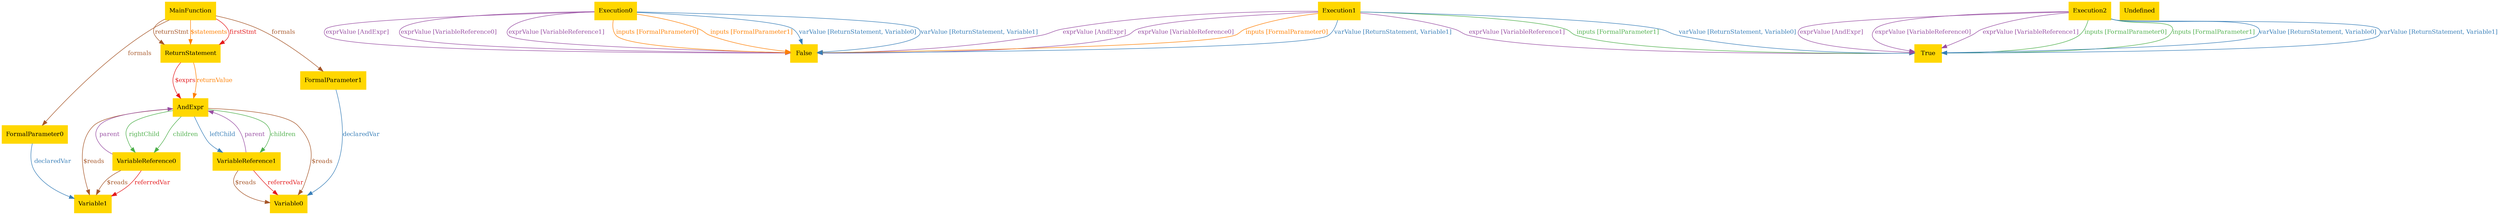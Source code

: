 digraph "graph" {
graph [fontsize=12]
node [fontsize=12]
edge [fontsize=12]
rankdir=TB;
"N13" -> "N12" [uuid = "<ReturnStatement, AndExpr>", color = "#e41a1c", fontcolor = "#e41a1c", style = "solid", label = "$exprs", dir = "forward", weight = "1"]
"N12" -> "N8" [uuid = "<AndExpr, Variable0>", color = "#a65628", fontcolor = "#a65628", style = "solid", label = "$reads", dir = "forward", weight = "1"]
"N12" -> "N6" [uuid = "<AndExpr, Variable1>", color = "#a65628", fontcolor = "#a65628", style = "solid", label = "$reads", dir = "forward", weight = "1"]
"N11" -> "N6" [uuid = "<VariableReference0, Variable1>", color = "#a65628", fontcolor = "#a65628", style = "solid", label = "$reads", dir = "forward", weight = "1"]
"N10" -> "N8" [uuid = "<VariableReference1, Variable0>", color = "#a65628", fontcolor = "#a65628", style = "solid", label = "$reads", dir = "forward", weight = "1"]
"N14" -> "N13" [uuid = "<MainFunction, ReturnStatement>", color = "#ff7f00", fontcolor = "#ff7f00", style = "solid", label = "$statements", dir = "forward", weight = "1"]
"N12" -> "N11" [uuid = "<AndExpr, VariableReference0>", color = "#4daf4a", fontcolor = "#4daf4a", style = "solid", label = "children", dir = "forward", weight = "1"]
"N12" -> "N10" [uuid = "<AndExpr, VariableReference1>", color = "#4daf4a", fontcolor = "#4daf4a", style = "solid", label = "children", dir = "forward", weight = "1"]
"N7" -> "N6" [uuid = "<FormalParameter0, Variable1>", color = "#377eb8", fontcolor = "#377eb8", style = "solid", label = "declaredVar", dir = "forward", weight = "1"]
"N9" -> "N8" [uuid = "<FormalParameter1, Variable0>", color = "#377eb8", fontcolor = "#377eb8", style = "solid", label = "declaredVar", dir = "forward", weight = "1"]
"N5" -> "N3" [uuid = "<Execution0, AndExpr, False>", color = "#984ea3", fontcolor = "#984ea3", style = "solid", label = "exprValue [AndExpr]", dir = "forward", weight = "1"]
"N5" -> "N3" [uuid = "<Execution0, VariableReference0, False>", color = "#984ea3", fontcolor = "#984ea3", style = "solid", label = "exprValue [VariableReference0]", dir = "forward", weight = "1"]
"N5" -> "N3" [uuid = "<Execution0, VariableReference1, False>", color = "#984ea3", fontcolor = "#984ea3", style = "solid", label = "exprValue [VariableReference1]", dir = "forward", weight = "1"]
"N4" -> "N3" [uuid = "<Execution1, AndExpr, False>", color = "#984ea3", fontcolor = "#984ea3", style = "solid", label = "exprValue [AndExpr]", dir = "forward", weight = "1"]
"N4" -> "N3" [uuid = "<Execution1, VariableReference0, False>", color = "#984ea3", fontcolor = "#984ea3", style = "solid", label = "exprValue [VariableReference0]", dir = "forward", weight = "1"]
"N4" -> "N1" [uuid = "<Execution1, VariableReference1, True>", color = "#984ea3", fontcolor = "#984ea3", style = "solid", label = "exprValue [VariableReference1]", dir = "forward", weight = "1"]
"N2" -> "N1" [uuid = "<Execution2, AndExpr, True>", color = "#984ea3", fontcolor = "#984ea3", style = "solid", label = "exprValue [AndExpr]", dir = "forward", weight = "1"]
"N2" -> "N1" [uuid = "<Execution2, VariableReference0, True>", color = "#984ea3", fontcolor = "#984ea3", style = "solid", label = "exprValue [VariableReference0]", dir = "forward", weight = "1"]
"N2" -> "N1" [uuid = "<Execution2, VariableReference1, True>", color = "#984ea3", fontcolor = "#984ea3", style = "solid", label = "exprValue [VariableReference1]", dir = "forward", weight = "1"]
"N14" -> "N13" [uuid = "<MainFunction, ReturnStatement>", color = "#e41a1c", fontcolor = "#e41a1c", style = "solid", label = "firstStmt", dir = "forward", weight = "1"]
"N14" -> "N7" [uuid = "<MainFunction, FormalParameter0>", color = "#a65628", fontcolor = "#a65628", style = "solid", label = "formals", dir = "forward", weight = "1"]
"N14" -> "N9" [uuid = "<MainFunction, FormalParameter1>", color = "#a65628", fontcolor = "#a65628", style = "solid", label = "formals", dir = "forward", weight = "1"]
"N5" -> "N3" [uuid = "<Execution0, FormalParameter0, False>", color = "#ff7f00", fontcolor = "#ff7f00", style = "solid", label = "inputs [FormalParameter0]", dir = "forward", weight = "1"]
"N5" -> "N3" [uuid = "<Execution0, FormalParameter1, False>", color = "#ff7f00", fontcolor = "#ff7f00", style = "solid", label = "inputs [FormalParameter1]", dir = "forward", weight = "1"]
"N4" -> "N3" [uuid = "<Execution1, FormalParameter0, False>", color = "#ff7f00", fontcolor = "#ff7f00", style = "solid", label = "inputs [FormalParameter0]", dir = "forward", weight = "1"]
"N4" -> "N1" [uuid = "<Execution1, FormalParameter1, True>", color = "#4daf4a", fontcolor = "#4daf4a", style = "solid", label = "inputs [FormalParameter1]", dir = "forward", weight = "1"]
"N2" -> "N1" [uuid = "<Execution2, FormalParameter0, True>", color = "#4daf4a", fontcolor = "#4daf4a", style = "solid", label = "inputs [FormalParameter0]", dir = "forward", weight = "1"]
"N2" -> "N1" [uuid = "<Execution2, FormalParameter1, True>", color = "#4daf4a", fontcolor = "#4daf4a", style = "solid", label = "inputs [FormalParameter1]", dir = "forward", weight = "1"]
"N12" -> "N10" [uuid = "<AndExpr, VariableReference1>", color = "#377eb8", fontcolor = "#377eb8", style = "solid", label = "leftChild", dir = "forward", weight = "1"]
"N12" -> "N11" [uuid = "<VariableReference0, AndExpr>", color = "#984ea3", fontcolor = "#984ea3", style = "solid", label = "parent", dir = "back", weight = "1"]
"N12" -> "N10" [uuid = "<VariableReference1, AndExpr>", color = "#984ea3", fontcolor = "#984ea3", style = "solid", label = "parent", dir = "back", weight = "1"]
"N11" -> "N6" [uuid = "<VariableReference0, Variable1>", color = "#e41a1c", fontcolor = "#e41a1c", style = "solid", label = "referredVar", dir = "forward", weight = "1"]
"N10" -> "N8" [uuid = "<VariableReference1, Variable0>", color = "#e41a1c", fontcolor = "#e41a1c", style = "solid", label = "referredVar", dir = "forward", weight = "1"]
"N14" -> "N13" [uuid = "<MainFunction, ReturnStatement>", color = "#a65628", fontcolor = "#a65628", style = "solid", label = "returnStmt", dir = "forward", weight = "1"]
"N13" -> "N12" [uuid = "<ReturnStatement, AndExpr>", color = "#ff7f00", fontcolor = "#ff7f00", style = "solid", label = "returnValue", dir = "forward", weight = "1"]
"N12" -> "N11" [uuid = "<AndExpr, VariableReference0>", color = "#4daf4a", fontcolor = "#4daf4a", style = "solid", label = "rightChild", dir = "forward", weight = "1"]
"N5" -> "N3" [uuid = "<Execution0, ReturnStatement, Variable0, False>", color = "#377eb8", fontcolor = "#377eb8", style = "solid", label = "varValue [ReturnStatement, Variable0]", dir = "forward", weight = "1"]
"N5" -> "N3" [uuid = "<Execution0, ReturnStatement, Variable1, False>", color = "#377eb8", fontcolor = "#377eb8", style = "solid", label = "varValue [ReturnStatement, Variable1]", dir = "forward", weight = "1"]
"N4" -> "N1" [uuid = "<Execution1, ReturnStatement, Variable0, True>", color = "#377eb8", fontcolor = "#377eb8", style = "solid", label = "varValue [ReturnStatement, Variable0]", dir = "forward", weight = "1"]
"N4" -> "N3" [uuid = "<Execution1, ReturnStatement, Variable1, False>", color = "#377eb8", fontcolor = "#377eb8", style = "solid", label = "varValue [ReturnStatement, Variable1]", dir = "forward", weight = "1"]
"N2" -> "N1" [uuid = "<Execution2, ReturnStatement, Variable0, True>", color = "#377eb8", fontcolor = "#377eb8", style = "solid", label = "varValue [ReturnStatement, Variable0]", dir = "forward", weight = "1"]
"N2" -> "N1" [uuid = "<Execution2, ReturnStatement, Variable1, True>", color = "#377eb8", fontcolor = "#377eb8", style = "solid", label = "varValue [ReturnStatement, Variable1]", dir = "forward", weight = "1"]
"N0" [uuid="Undefined", label="Undefined", color="#ffd700", fontcolor = "#000000", shape = "box", style = "filled, solid"]
"N1" [uuid="True", label="True", color="#ffd700", fontcolor = "#000000", shape = "box", style = "filled, solid"]
"N2" [uuid="Execution2", label="Execution2", color="#ffd700", fontcolor = "#000000", shape = "box", style = "filled, solid"]
"N3" [uuid="False", label="False", color="#ffd700", fontcolor = "#000000", shape = "box", style = "filled, solid"]
"N4" [uuid="Execution1", label="Execution1", color="#ffd700", fontcolor = "#000000", shape = "box", style = "filled, solid"]
"N5" [uuid="Execution0", label="Execution0", color="#ffd700", fontcolor = "#000000", shape = "box", style = "filled, solid"]
"N6" [uuid="Variable1", label="Variable1", color="#ffd700", fontcolor = "#000000", shape = "box", style = "filled, solid"]
"N7" [uuid="FormalParameter0", label="FormalParameter0", color="#ffd700", fontcolor = "#000000", shape = "box", style = "filled, solid"]
"N8" [uuid="Variable0", label="Variable0", color="#ffd700", fontcolor = "#000000", shape = "box", style = "filled, solid"]
"N9" [uuid="FormalParameter1", label="FormalParameter1", color="#ffd700", fontcolor = "#000000", shape = "box", style = "filled, solid"]
"N10" [uuid="VariableReference1", label="VariableReference1", color="#ffd700", fontcolor = "#000000", shape = "box", style = "filled, solid"]
"N11" [uuid="VariableReference0", label="VariableReference0", color="#ffd700", fontcolor = "#000000", shape = "box", style = "filled, solid"]
"N12" [uuid="AndExpr", label="AndExpr", color="#ffd700", fontcolor = "#000000", shape = "box", style = "filled, solid"]
"N13" [uuid="ReturnStatement", label="ReturnStatement", color="#ffd700", fontcolor = "#000000", shape = "box", style = "filled, solid"]
"N14" [uuid="MainFunction", label="MainFunction", color="#ffd700", fontcolor = "#000000", shape = "box", style = "filled, solid"]
}
